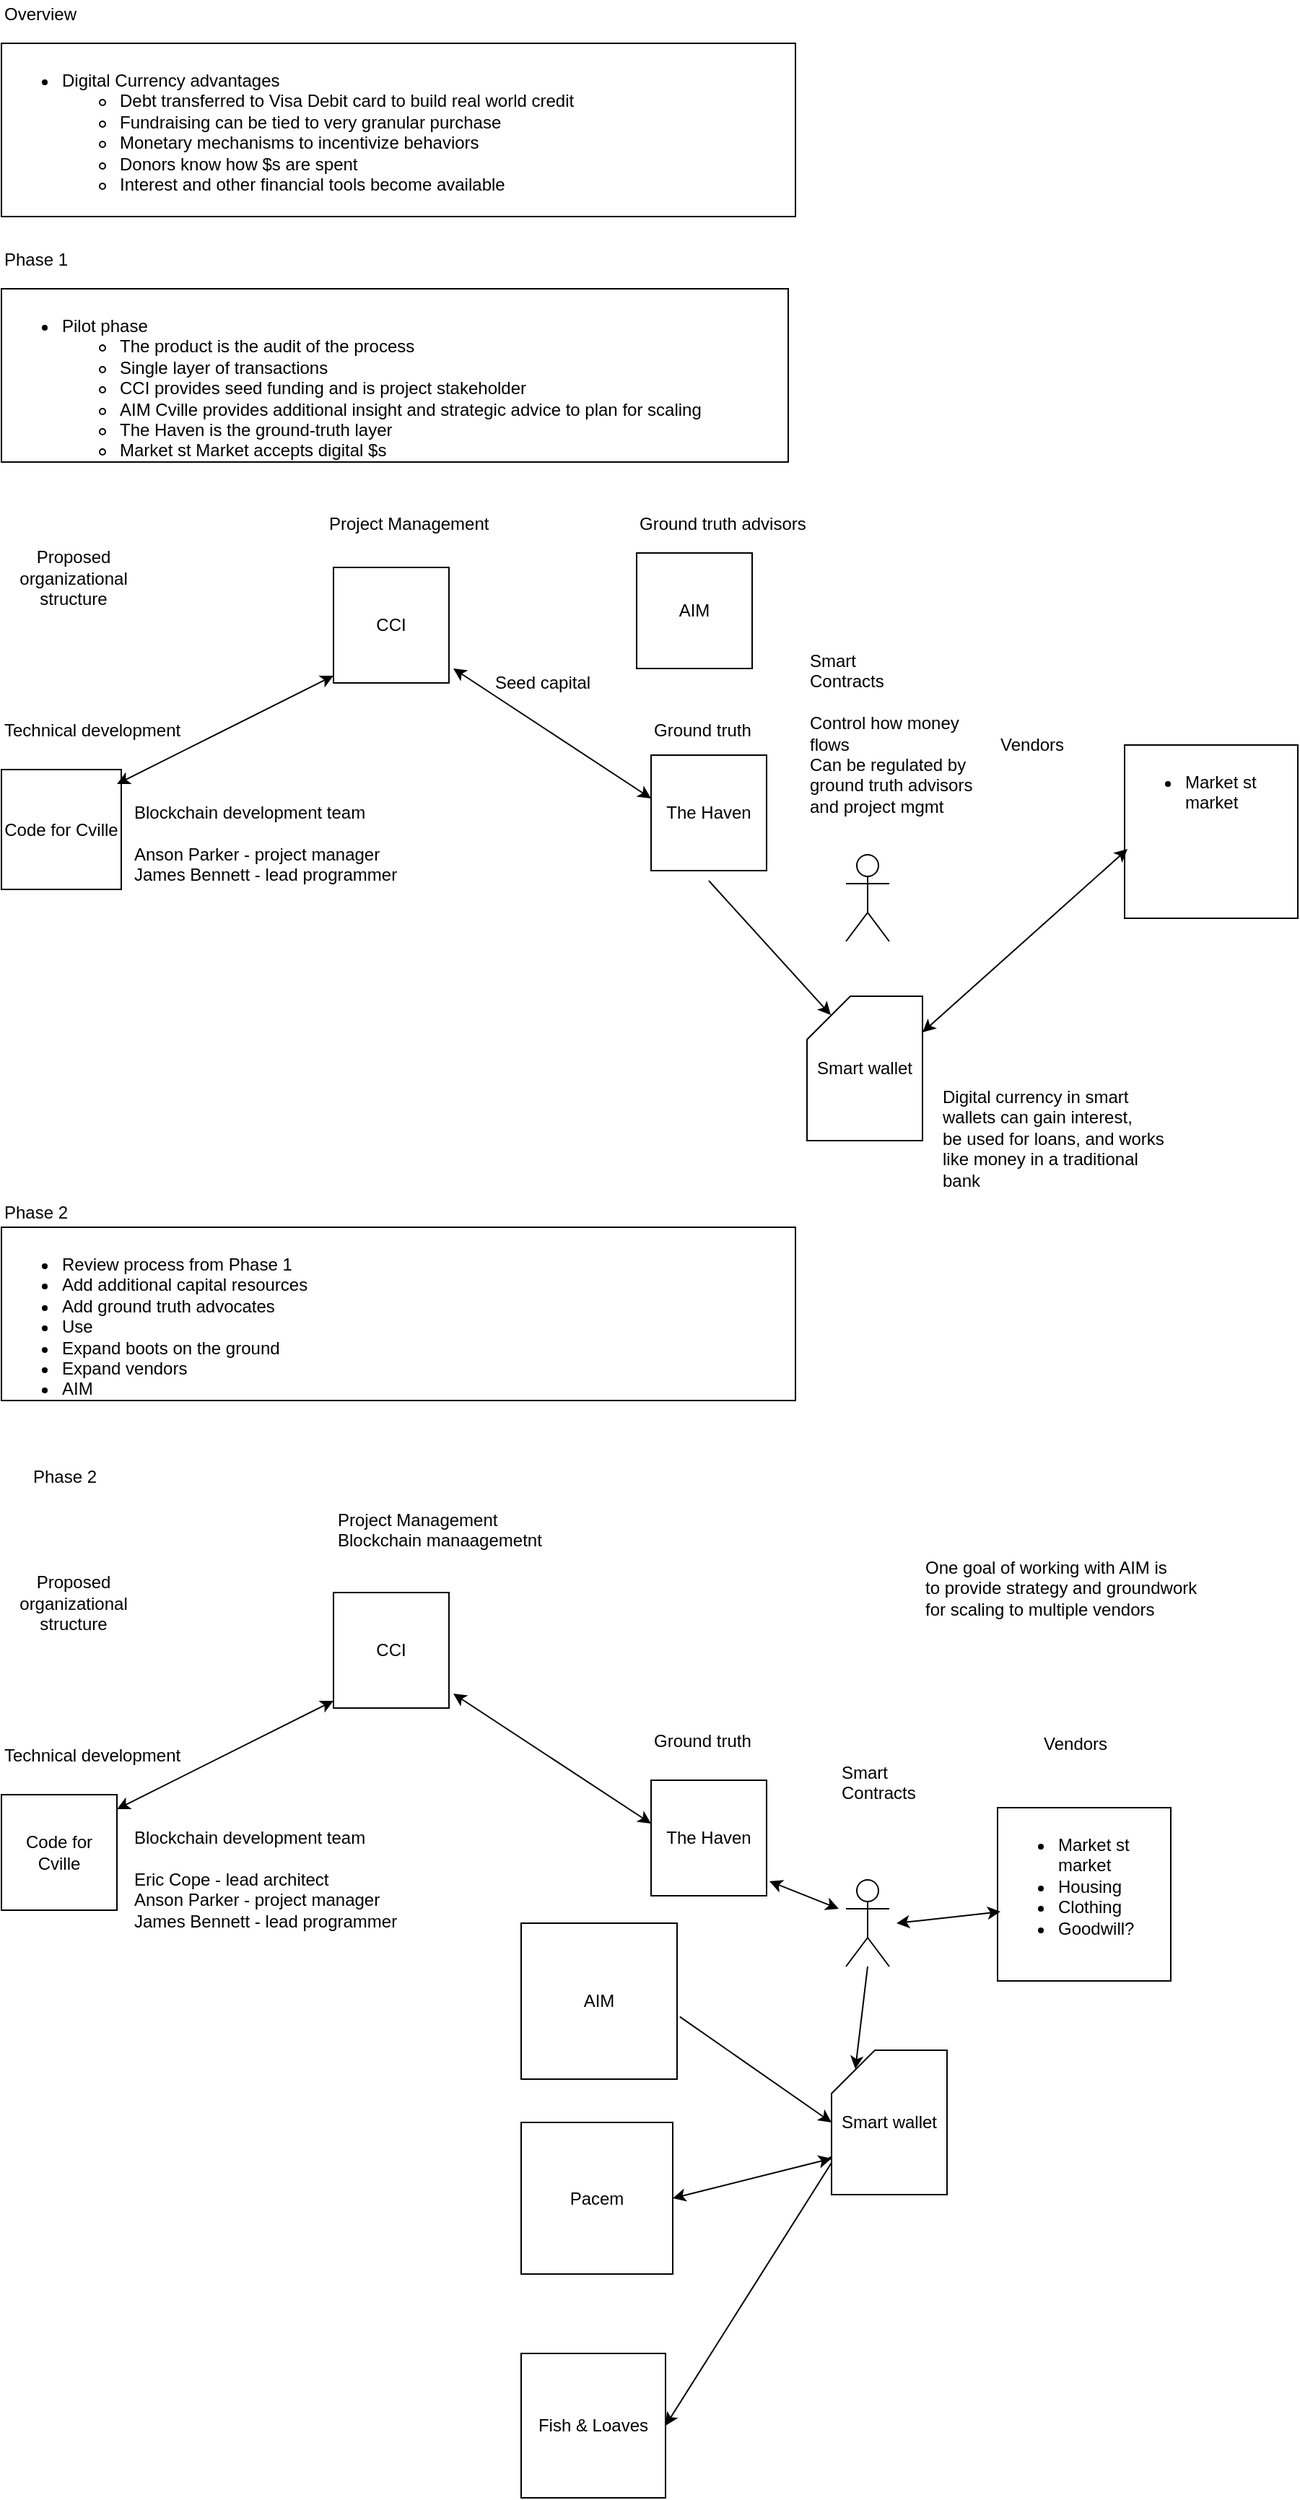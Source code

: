 <mxGraphModel dx="728" dy="785" grid="1" gridSize="10" guides="1" tooltips="1" connect="1" arrows="1" fold="1" page="1" pageScale="1" pageWidth="1850" pageHeight="1800" background="#ffffff"><root><mxCell id="0"/><mxCell id="1" parent="0"/><mxCell id="2" value="CCI" style="whiteSpace=wrap;html=1;aspect=fixed;" parent="1" vertex="1"><mxGeometry x="420" y="393" width="80" height="80" as="geometry"/></mxCell><mxCell id="3" value="Code for Cville" style="whiteSpace=wrap;html=1;aspect=fixed;" parent="1" vertex="1"><mxGeometry x="190" y="533" width="83" height="83" as="geometry"/></mxCell><mxCell id="4" value="The Haven" style="whiteSpace=wrap;html=1;aspect=fixed;" parent="1" vertex="1"><mxGeometry x="640" y="523" width="80" height="80" as="geometry"/></mxCell><mxCell id="5" value="" style="endArrow=classic;startArrow=classic;html=1;" parent="1" edge="1"><mxGeometry width="50" height="50" relative="1" as="geometry"><mxPoint x="270" y="543" as="sourcePoint"/><mxPoint x="420" y="468" as="targetPoint"/></mxGeometry></mxCell><mxCell id="6" value="" style="endArrow=classic;startArrow=classic;html=1;exitX=0;exitY=0.375;exitPerimeter=0;" parent="1" source="4" edge="1"><mxGeometry width="50" height="50" relative="1" as="geometry"><mxPoint x="630" y="563" as="sourcePoint"/><mxPoint x="503" y="463" as="targetPoint"/></mxGeometry></mxCell><mxCell id="7" value="&lt;div&gt;Blockchain development team&lt;/div&gt;&lt;div&gt;&lt;br&gt;&lt;/div&gt;Anson Parker - project manager&lt;div&gt;James Bennett - lead programmer&lt;/div&gt;" style="text;html=1;resizable=0;points=[];autosize=1;align=left;verticalAlign=top;spacingTop=-4;" parent="1" vertex="1"><mxGeometry x="280" y="553" width="200" height="60" as="geometry"/></mxCell><mxCell id="8" value="&lt;div&gt;&lt;br&gt;&lt;/div&gt;Proposed&lt;div&gt;organizational structure&lt;/div&gt;" style="text;html=1;strokeColor=none;fillColor=none;align=center;verticalAlign=middle;whiteSpace=wrap;rounded=0;" parent="1" vertex="1"><mxGeometry x="220" y="383" width="40" height="20" as="geometry"/></mxCell><mxCell id="11" value="Project Management" style="text;html=1;resizable=0;points=[];autosize=1;align=left;verticalAlign=top;spacingTop=-4;" parent="1" vertex="1"><mxGeometry x="415" y="353" width="130" height="20" as="geometry"/></mxCell><mxCell id="12" value="Ground truth" style="text;html=1;resizable=0;points=[];autosize=1;align=left;verticalAlign=top;spacingTop=-4;" parent="1" vertex="1"><mxGeometry x="640" y="496" width="80" height="20" as="geometry"/></mxCell><mxCell id="13" value="Technical development" style="text;html=1;resizable=0;points=[];autosize=1;align=left;verticalAlign=top;spacingTop=-4;" parent="1" vertex="1"><mxGeometry x="190" y="496" width="140" height="20" as="geometry"/></mxCell><mxCell id="14" value="&lt;div&gt;&lt;ul&gt;&lt;li&gt;Digital Currency advantages&lt;/li&gt;&lt;ul&gt;&lt;li&gt;Debt transferred to Visa Debit card to build real world credit&lt;/li&gt;&lt;li&gt;Fundraising can be tied to very granular purchase&amp;nbsp;&lt;/li&gt;&lt;li&gt;Monetary mechanisms to incentivize behaviors&lt;/li&gt;&lt;li&gt;Donors know how $s are spent&lt;/li&gt;&lt;li&gt;Interest and other financial tools become available&lt;/li&gt;&lt;/ul&gt;&lt;/ul&gt;&lt;/div&gt;&lt;div&gt;&lt;br&gt;&lt;/div&gt;&lt;div&gt;&lt;br&gt;&lt;/div&gt;&lt;div&gt;&lt;br&gt;&lt;/div&gt;" style="rounded=0;whiteSpace=wrap;html=1;align=left;verticalAlign=top;" parent="1" vertex="1"><mxGeometry x="190" y="30" width="550" height="120" as="geometry"/></mxCell><mxCell id="15" style="edgeStyle=orthogonalEdgeStyle;rounded=0;html=1;exitX=0.5;exitY=1;entryX=0.5;entryY=1;jettySize=auto;orthogonalLoop=1;" parent="1" source="8" target="8" edge="1"><mxGeometry relative="1" as="geometry"/></mxCell><mxCell id="17" value="&lt;ul&gt;&lt;li&gt;Market st market&lt;/li&gt;&lt;/ul&gt;" style="whiteSpace=wrap;html=1;aspect=fixed;align=left;verticalAlign=top;" parent="1" vertex="1"><mxGeometry x="968" y="516" width="120" height="120" as="geometry"/></mxCell><mxCell id="18" value="Vendors" style="text;html=1;resizable=0;points=[];autosize=1;align=left;verticalAlign=top;spacingTop=-4;" parent="1" vertex="1"><mxGeometry x="880" y="506" width="60" height="20" as="geometry"/></mxCell><mxCell id="22" value="Phase 1" style="text;html=1;resizable=0;points=[];autosize=1;align=left;verticalAlign=top;spacingTop=-4;" parent="1" vertex="1"><mxGeometry x="190" y="170" width="60" height="20" as="geometry"/></mxCell><mxCell id="26" value="&lt;ul&gt;&lt;li&gt;Review process from Phase 1&lt;/li&gt;&lt;li&gt;Add additional capital resources&lt;/li&gt;&lt;li&gt;Add ground truth advocates&lt;/li&gt;&lt;li&gt;Use&amp;nbsp;&lt;/li&gt;&lt;li&gt;Expand boots on the ground&lt;/li&gt;&lt;li&gt;Expand vendors&lt;/li&gt;&lt;li&gt;AIM&amp;nbsp;&lt;/li&gt;&lt;/ul&gt;" style="rounded=0;whiteSpace=wrap;html=1;align=left;verticalAlign=top;" parent="1" vertex="1"><mxGeometry x="190" y="850" width="550" height="120" as="geometry"/></mxCell><mxCell id="27" value="Phase 2" style="text;html=1;resizable=0;points=[];autosize=1;align=left;verticalAlign=top;spacingTop=-4;" parent="1" vertex="1"><mxGeometry x="190" y="830" width="60" height="20" as="geometry"/></mxCell><mxCell id="30" value="Smart&amp;nbsp;&lt;div&gt;Contracts&lt;/div&gt;&lt;div&gt;&lt;br&gt;&lt;/div&gt;&lt;div&gt;Control how money&amp;nbsp;&lt;/div&gt;&lt;div&gt;flows&lt;/div&gt;&lt;div&gt;Can be regulated by&amp;nbsp;&lt;/div&gt;&lt;div&gt;ground truth advisors&lt;/div&gt;&lt;div&gt;and project mgmt&lt;/div&gt;" style="text;html=1;resizable=0;points=[];autosize=1;align=left;verticalAlign=top;spacingTop=-4;" parent="1" vertex="1"><mxGeometry x="748" y="448" width="130" height="110" as="geometry"/></mxCell><mxCell id="32" value="Seed capital" style="text;html=1;resizable=0;points=[];autosize=1;align=left;verticalAlign=top;spacingTop=-4;" parent="1" vertex="1"><mxGeometry x="530" y="463" width="80" height="20" as="geometry"/></mxCell><mxCell id="33" value="" style="shape=umlActor;verticalLabelPosition=bottom;labelBackgroundColor=#ffffff;verticalAlign=top;html=1;" parent="1" vertex="1"><mxGeometry x="775" y="592" width="30" height="60" as="geometry"/></mxCell><mxCell id="35" value="" style="endArrow=classic;startArrow=classic;html=1;entryX=0.017;entryY=0.6;entryPerimeter=0;exitX=1;exitY=0.25;" parent="1" target="17" edge="1" source="90"><mxGeometry width="50" height="50" relative="1" as="geometry"><mxPoint x="810" y="622" as="sourcePoint"/><mxPoint x="780" y="622" as="targetPoint"/></mxGeometry></mxCell><mxCell id="55" value="CCI" style="whiteSpace=wrap;html=1;aspect=fixed;" parent="1" vertex="1"><mxGeometry x="420" y="1103" width="80" height="80" as="geometry"/></mxCell><mxCell id="56" value="Code for Cville" style="whiteSpace=wrap;html=1;aspect=fixed;" parent="1" vertex="1"><mxGeometry x="190" y="1243" width="80" height="80" as="geometry"/></mxCell><mxCell id="57" value="The Haven" style="whiteSpace=wrap;html=1;aspect=fixed;" parent="1" vertex="1"><mxGeometry x="640" y="1233" width="80" height="80" as="geometry"/></mxCell><mxCell id="58" value="" style="endArrow=classic;startArrow=classic;html=1;" parent="1" edge="1"><mxGeometry width="50" height="50" relative="1" as="geometry"><mxPoint x="270" y="1253" as="sourcePoint"/><mxPoint x="420" y="1178" as="targetPoint"/></mxGeometry></mxCell><mxCell id="59" value="" style="endArrow=classic;startArrow=classic;html=1;exitX=0;exitY=0.375;exitPerimeter=0;" parent="1" source="57" edge="1"><mxGeometry width="50" height="50" relative="1" as="geometry"><mxPoint x="630" y="1273" as="sourcePoint"/><mxPoint x="503" y="1173" as="targetPoint"/></mxGeometry></mxCell><mxCell id="60" value="&lt;div&gt;Blockchain development team&lt;/div&gt;&lt;div&gt;&lt;br&gt;&lt;/div&gt;&lt;div&gt;Eric Cope - lead architect&lt;/div&gt;Anson Parker - project manager&lt;div&gt;James Bennett - lead programmer&lt;/div&gt;" style="text;html=1;resizable=0;points=[];autosize=1;align=left;verticalAlign=top;spacingTop=-4;" parent="1" vertex="1"><mxGeometry x="280" y="1263" width="200" height="70" as="geometry"/></mxCell><mxCell id="61" value="&lt;div&gt;&lt;br&gt;&lt;/div&gt;Proposed&lt;div&gt;organizational structure&lt;/div&gt;" style="text;html=1;strokeColor=none;fillColor=none;align=center;verticalAlign=middle;whiteSpace=wrap;rounded=0;" parent="1" vertex="1"><mxGeometry x="220" y="1093" width="40" height="20" as="geometry"/></mxCell><mxCell id="62" value="Project Management&lt;div&gt;Blockchain manaagemetnt&lt;/div&gt;" style="text;html=1;resizable=0;points=[];autosize=1;align=left;verticalAlign=top;spacingTop=-4;" parent="1" vertex="1"><mxGeometry x="421" y="1043" width="160" height="30" as="geometry"/></mxCell><mxCell id="63" value="Ground truth" style="text;html=1;resizable=0;points=[];autosize=1;align=left;verticalAlign=top;spacingTop=-4;" parent="1" vertex="1"><mxGeometry x="640" y="1196" width="80" height="20" as="geometry"/></mxCell><mxCell id="64" value="Technical development" style="text;html=1;resizable=0;points=[];autosize=1;align=left;verticalAlign=top;spacingTop=-4;" parent="1" vertex="1"><mxGeometry x="190" y="1206" width="140" height="20" as="geometry"/></mxCell><mxCell id="65" style="edgeStyle=orthogonalEdgeStyle;rounded=0;html=1;exitX=0.5;exitY=1;entryX=0.5;entryY=1;jettySize=auto;orthogonalLoop=1;" parent="1" source="61" target="61" edge="1"><mxGeometry relative="1" as="geometry"/></mxCell><mxCell id="66" value="&lt;ul&gt;&lt;li&gt;Market st market&lt;/li&gt;&lt;li&gt;Housing&lt;/li&gt;&lt;li&gt;Clothing&lt;/li&gt;&lt;li&gt;Goodwill?&lt;/li&gt;&lt;/ul&gt;" style="whiteSpace=wrap;html=1;aspect=fixed;align=left;verticalAlign=top;" parent="1" vertex="1"><mxGeometry x="880" y="1252" width="120" height="120" as="geometry"/></mxCell><mxCell id="67" value="Vendors" style="text;html=1;resizable=0;points=[];autosize=1;align=left;verticalAlign=top;spacingTop=-4;" parent="1" vertex="1"><mxGeometry x="910" y="1198" width="60" height="20" as="geometry"/></mxCell><mxCell id="68" value="Phase 2" style="text;html=1;resizable=0;points=[];autosize=1;align=left;verticalAlign=top;spacingTop=-4;" parent="1" vertex="1"><mxGeometry x="210" y="1013" width="60" height="20" as="geometry"/></mxCell><mxCell id="69" value="" style="endArrow=classic;startArrow=classic;html=1;exitX=1.025;exitY=0.875;exitPerimeter=0;" parent="1" source="57" edge="1"><mxGeometry width="50" height="50" relative="1" as="geometry"><mxPoint x="720" y="1322" as="sourcePoint"/><mxPoint x="770" y="1322" as="targetPoint"/></mxGeometry></mxCell><mxCell id="70" value="Smart&amp;nbsp;&lt;div&gt;Contracts&lt;/div&gt;" style="text;html=1;resizable=0;points=[];autosize=1;align=left;verticalAlign=top;spacingTop=-4;" parent="1" vertex="1"><mxGeometry x="770" y="1218" width="70" height="30" as="geometry"/></mxCell><mxCell id="72" value="" style="shape=umlActor;verticalLabelPosition=bottom;labelBackgroundColor=#ffffff;verticalAlign=top;html=1;" parent="1" vertex="1"><mxGeometry x="775" y="1302" width="30" height="60" as="geometry"/></mxCell><mxCell id="73" value="" style="endArrow=classic;startArrow=classic;html=1;entryX=0.017;entryY=0.6;entryPerimeter=0;" parent="1" target="66" edge="1"><mxGeometry width="50" height="50" relative="1" as="geometry"><mxPoint x="810" y="1332" as="sourcePoint"/><mxPoint x="780" y="1332" as="targetPoint"/></mxGeometry></mxCell><mxCell id="74" value="Pacem" style="whiteSpace=wrap;html=1;aspect=fixed;" parent="1" vertex="1"><mxGeometry x="550" y="1470" width="105" height="105" as="geometry"/></mxCell><mxCell id="75" value="Fish &amp;amp; Loaves" style="whiteSpace=wrap;html=1;aspect=fixed;" parent="1" vertex="1"><mxGeometry x="550" y="1630" width="100" height="100" as="geometry"/></mxCell><mxCell id="76" value="AIM" style="whiteSpace=wrap;html=1;aspect=fixed;" parent="1" vertex="1"><mxGeometry x="550" y="1332" width="108" height="108" as="geometry"/></mxCell><mxCell id="77" value="Overview" style="text;html=1;resizable=0;points=[];autosize=1;align=left;verticalAlign=top;spacingTop=-4;" parent="1" vertex="1"><mxGeometry x="190" width="70" height="20" as="geometry"/></mxCell><mxCell id="78" value="&lt;div&gt;&lt;ul&gt;&lt;li&gt;Pilot phase&lt;/li&gt;&lt;ul&gt;&lt;li&gt;The product is the audit of the process&lt;/li&gt;&lt;li&gt;Single layer of transactions&lt;/li&gt;&lt;li&gt;CCI provides seed funding and is project stakeholder&lt;/li&gt;&lt;li&gt;AIM Cville provides additional insight and strategic advice to plan for scaling&lt;/li&gt;&lt;li&gt;The Haven is the ground-truth layer&lt;/li&gt;&lt;li&gt;Market st Market accepts digital $s&amp;nbsp;&lt;/li&gt;&lt;/ul&gt;&lt;/ul&gt;&lt;/div&gt;&lt;div&gt;&lt;br&gt;&lt;/div&gt;&lt;div&gt;&lt;br&gt;&lt;/div&gt;&lt;div&gt;&lt;br&gt;&lt;/div&gt;" style="rounded=0;whiteSpace=wrap;html=1;align=left;verticalAlign=top;" parent="1" vertex="1"><mxGeometry x="190" y="200" width="545" height="120" as="geometry"/></mxCell><mxCell id="81" value="" style="endArrow=classic;startArrow=classic;html=1;exitX=1;exitY=0.5;entryX=0;entryY=0.75;" parent="1" source="74" edge="1" target="88"><mxGeometry width="50" height="50" relative="1" as="geometry"><mxPoint x="650" y="1274" as="sourcePoint"/><mxPoint x="513" y="1183" as="targetPoint"/></mxGeometry></mxCell><mxCell id="82" value="" style="endArrow=classic;startArrow=classic;html=1;exitX=1;exitY=0.5;" parent="1" source="75" edge="1"><mxGeometry width="50" height="50" relative="1" as="geometry"><mxPoint x="700" y="1503" as="sourcePoint"/><mxPoint x="770" y="1490" as="targetPoint"/></mxGeometry></mxCell><mxCell id="83" value="AIM" style="whiteSpace=wrap;html=1;aspect=fixed;" parent="1" vertex="1"><mxGeometry x="630" y="383" width="80" height="80" as="geometry"/></mxCell><mxCell id="84" value="Ground truth advisors&amp;nbsp;" style="text;html=1;resizable=0;points=[];autosize=1;align=left;verticalAlign=top;spacingTop=-4;" parent="1" vertex="1"><mxGeometry x="630" y="353" width="130" height="20" as="geometry"/></mxCell><mxCell id="86" value="" style="endArrow=classic;html=1;entryX=0;entryY=0.5;exitX=1.018;exitY=0.6;exitPerimeter=0;" parent="1" source="76" target="88" edge="1"><mxGeometry width="50" height="50" relative="1" as="geometry"><mxPoint x="810" y="1130" as="sourcePoint"/><mxPoint x="860" y="1080" as="targetPoint"/></mxGeometry></mxCell><mxCell id="87" value="One goal of working with AIM is&lt;div&gt;to provide strategy and groundwork&lt;/div&gt;&lt;div&gt;for scaling to multiple vendors&lt;/div&gt;" style="text;html=1;resizable=0;points=[];autosize=1;align=left;verticalAlign=top;spacingTop=-4;" parent="1" vertex="1"><mxGeometry x="828" y="1076" width="200" height="40" as="geometry"/></mxCell><mxCell id="88" value="Smart wallet" style="shape=card;whiteSpace=wrap;html=1;" parent="1" vertex="1"><mxGeometry x="765" y="1420" width="80" height="100" as="geometry"/></mxCell><mxCell id="89" value="" style="endArrow=classic;html=1;entryX=0.206;entryY=0.13;entryPerimeter=0;" parent="1" target="88" edge="1"><mxGeometry width="50" height="50" relative="1" as="geometry"><mxPoint x="790" y="1362" as="sourcePoint"/><mxPoint x="810" y="1350" as="targetPoint"/></mxGeometry></mxCell><mxCell id="90" value="Smart wallet" style="shape=card;whiteSpace=wrap;html=1;" parent="1" vertex="1"><mxGeometry x="748" y="690" width="80" height="100" as="geometry"/></mxCell><mxCell id="91" value="" style="endArrow=classic;html=1;entryX=0.206;entryY=0.13;entryPerimeter=0;" parent="1" target="90" edge="1"><mxGeometry width="50" height="50" relative="1" as="geometry"><mxPoint x="680" y="610" as="sourcePoint"/><mxPoint x="715" y="626" as="targetPoint"/></mxGeometry></mxCell><mxCell id="99" value="Digital currency in smart&lt;div&gt;wallets can gain interest,&amp;nbsp;&lt;/div&gt;&lt;div&gt;be used for loans, and works&lt;/div&gt;&lt;div&gt;like money in a traditional&amp;nbsp;&lt;/div&gt;&lt;div&gt;bank&lt;/div&gt;" style="text;html=1;resizable=0;points=[];autosize=1;align=left;verticalAlign=top;spacingTop=-4;" vertex="1" parent="1"><mxGeometry x="840" y="750" width="170" height="70" as="geometry"/></mxCell></root></mxGraphModel>